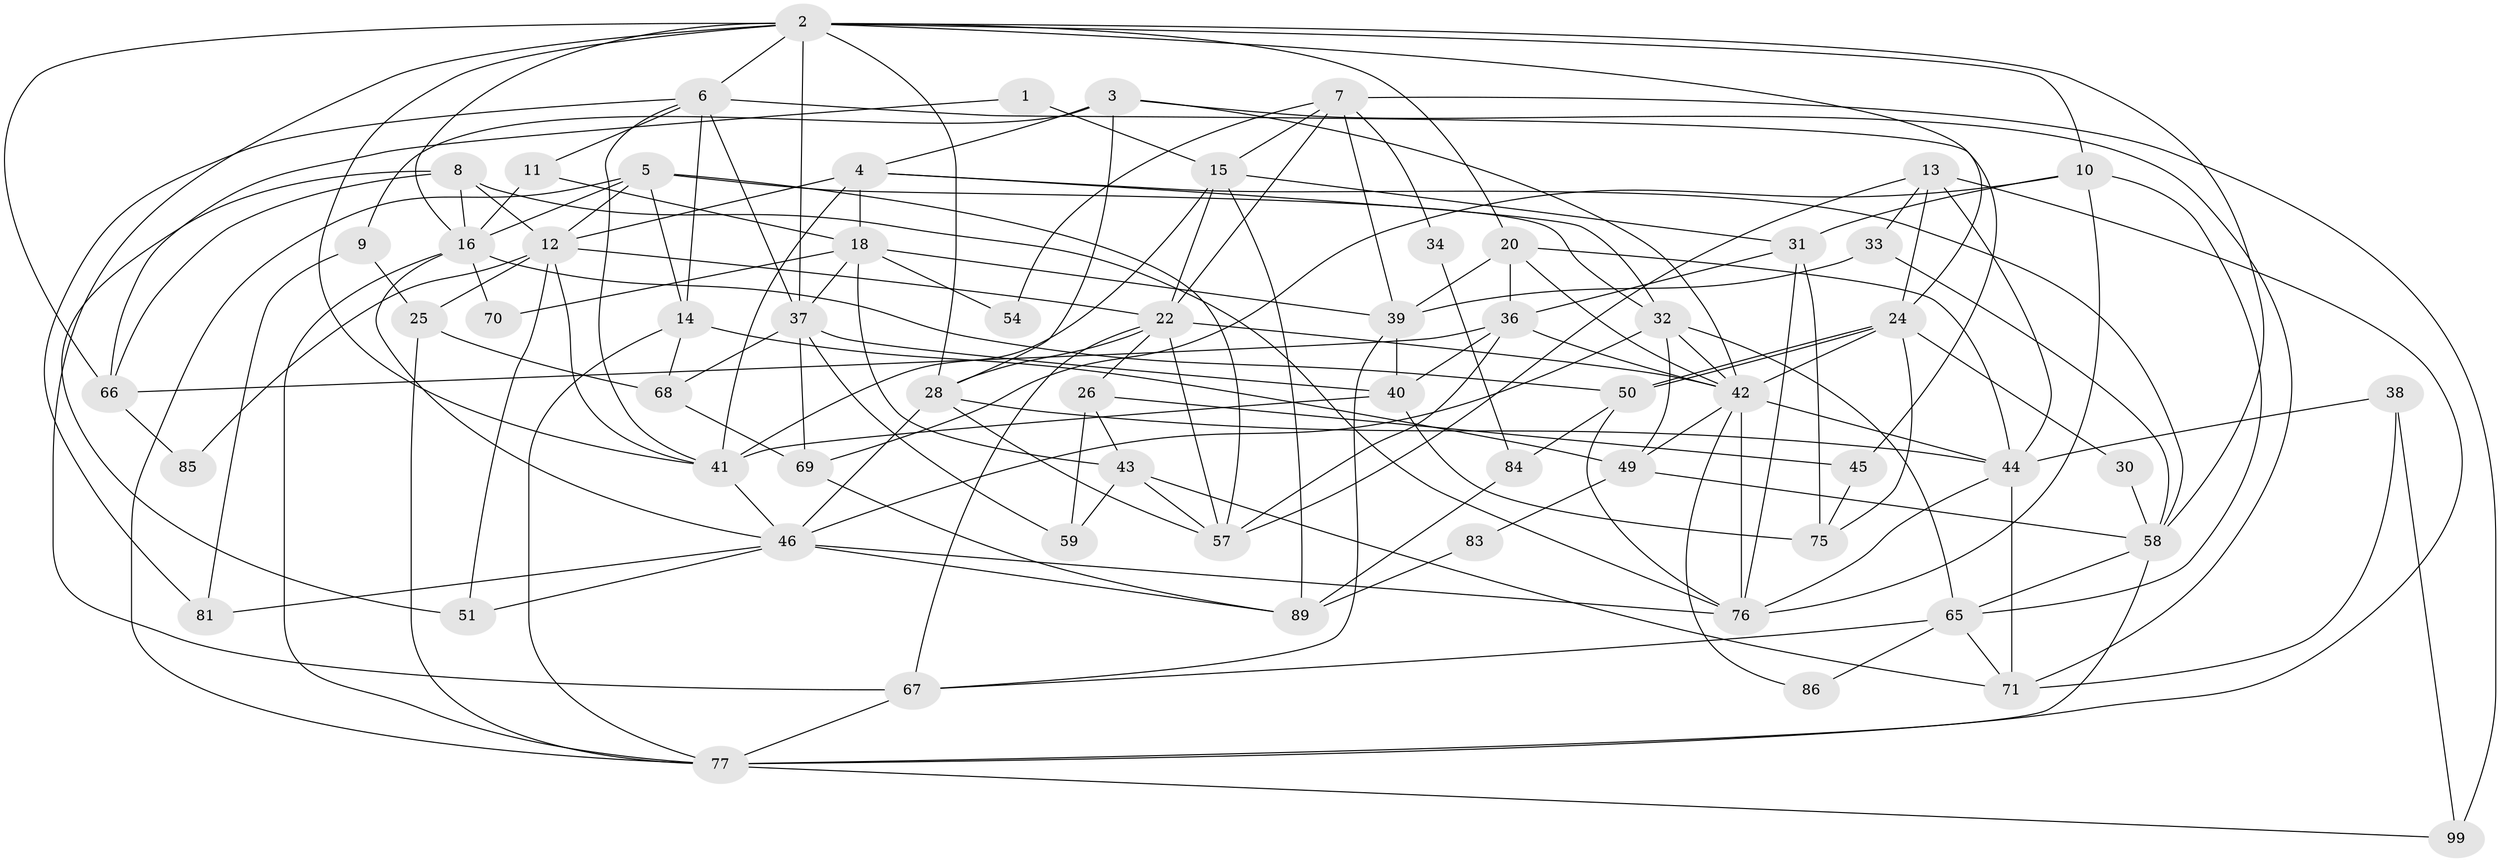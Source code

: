 // Generated by graph-tools (version 1.1) at 2025/52/02/27/25 19:52:07]
// undirected, 63 vertices, 159 edges
graph export_dot {
graph [start="1"]
  node [color=gray90,style=filled];
  1;
  2 [super="+88"];
  3 [super="+21"];
  4 [super="+48"];
  5 [super="+53"];
  6 [super="+74"];
  7 [super="+56"];
  8 [super="+97"];
  9 [super="+17"];
  10 [super="+29"];
  11;
  12 [super="+64"];
  13 [super="+60"];
  14;
  15 [super="+19"];
  16 [super="+35"];
  18 [super="+82"];
  20 [super="+23"];
  22 [super="+55"];
  24 [super="+27"];
  25 [super="+52"];
  26;
  28;
  30;
  31 [super="+63"];
  32 [super="+62"];
  33;
  34;
  36 [super="+72"];
  37 [super="+98"];
  38;
  39 [super="+80"];
  40 [super="+79"];
  41 [super="+93"];
  42 [super="+47"];
  43 [super="+61"];
  44 [super="+92"];
  45;
  46 [super="+95"];
  49 [super="+78"];
  50;
  51;
  54;
  57;
  58 [super="+96"];
  59;
  65 [super="+91"];
  66 [super="+73"];
  67 [super="+90"];
  68;
  69;
  70;
  71;
  75;
  76 [super="+87"];
  77 [super="+94"];
  81;
  83;
  84;
  85;
  86;
  89;
  99;
  1 -- 66;
  1 -- 15;
  2 -- 6;
  2 -- 66;
  2 -- 58;
  2 -- 67;
  2 -- 37;
  2 -- 20;
  2 -- 28;
  2 -- 24;
  2 -- 10;
  2 -- 16;
  2 -- 41;
  3 -- 28;
  3 -- 42;
  3 -- 9;
  3 -- 71;
  3 -- 4;
  4 -- 41 [weight=2];
  4 -- 32;
  4 -- 18;
  4 -- 58;
  4 -- 12;
  5 -- 14;
  5 -- 16;
  5 -- 57;
  5 -- 12;
  5 -- 77;
  5 -- 32;
  6 -- 41;
  6 -- 14;
  6 -- 45;
  6 -- 81;
  6 -- 11;
  6 -- 37;
  7 -- 34;
  7 -- 54;
  7 -- 99;
  7 -- 22;
  7 -- 39;
  7 -- 15;
  8 -- 51;
  8 -- 66;
  8 -- 16;
  8 -- 12;
  8 -- 76;
  9 -- 81;
  9 -- 25;
  10 -- 76;
  10 -- 69;
  10 -- 31;
  10 -- 65;
  11 -- 18;
  11 -- 16;
  12 -- 51;
  12 -- 85;
  12 -- 22;
  12 -- 41;
  12 -- 25;
  13 -- 44;
  13 -- 24;
  13 -- 33;
  13 -- 57;
  13 -- 77;
  14 -- 77;
  14 -- 68;
  14 -- 49;
  15 -- 31;
  15 -- 89;
  15 -- 22;
  15 -- 41;
  16 -- 46;
  16 -- 77;
  16 -- 50;
  16 -- 70;
  18 -- 70;
  18 -- 54;
  18 -- 43;
  18 -- 37;
  18 -- 39;
  20 -- 39;
  20 -- 36;
  20 -- 42;
  20 -- 44;
  22 -- 57;
  22 -- 26;
  22 -- 28;
  22 -- 67;
  22 -- 42;
  24 -- 50;
  24 -- 50;
  24 -- 42;
  24 -- 75;
  24 -- 30;
  25 -- 68;
  25 -- 77;
  26 -- 59;
  26 -- 45;
  26 -- 43;
  28 -- 57;
  28 -- 44;
  28 -- 46;
  30 -- 58 [weight=2];
  31 -- 75;
  31 -- 76;
  31 -- 36;
  32 -- 46;
  32 -- 42;
  32 -- 49;
  32 -- 65;
  33 -- 39;
  33 -- 58;
  34 -- 84;
  36 -- 57 [weight=2];
  36 -- 66;
  36 -- 40;
  36 -- 42;
  37 -- 59;
  37 -- 69;
  37 -- 68;
  37 -- 40;
  38 -- 71;
  38 -- 99;
  38 -- 44;
  39 -- 67;
  39 -- 40;
  40 -- 75;
  40 -- 41;
  41 -- 46;
  42 -- 44;
  42 -- 49;
  42 -- 86;
  42 -- 76;
  43 -- 57;
  43 -- 59;
  43 -- 71;
  44 -- 76;
  44 -- 71;
  45 -- 75;
  46 -- 81;
  46 -- 51;
  46 -- 89;
  46 -- 76;
  49 -- 83;
  49 -- 58;
  50 -- 76;
  50 -- 84;
  58 -- 65;
  58 -- 77;
  65 -- 86;
  65 -- 67;
  65 -- 71;
  66 -- 85;
  67 -- 77;
  68 -- 69;
  69 -- 89;
  77 -- 99;
  83 -- 89;
  84 -- 89;
}

